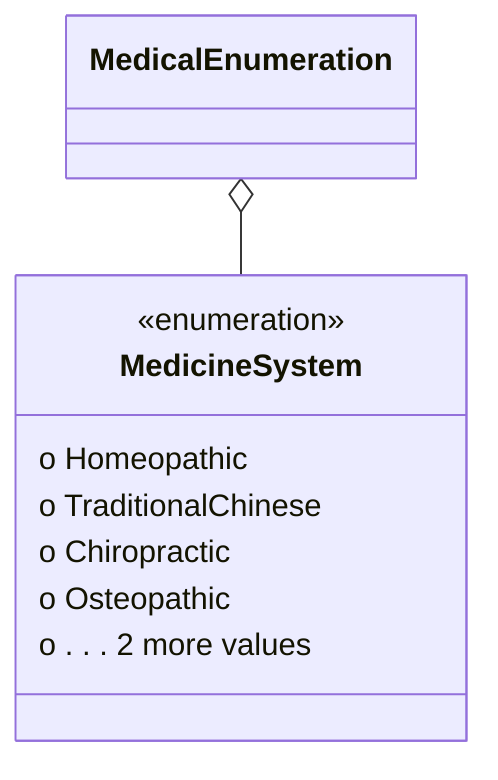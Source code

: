 classDiagram
MedicalEnumeration o-- MedicineSystem
  class MedicineSystem {
<<enumeration>>
  o Homeopathic
  o TraditionalChinese
  o Chiropractic
  o Osteopathic
  o . . . 2 more values
}